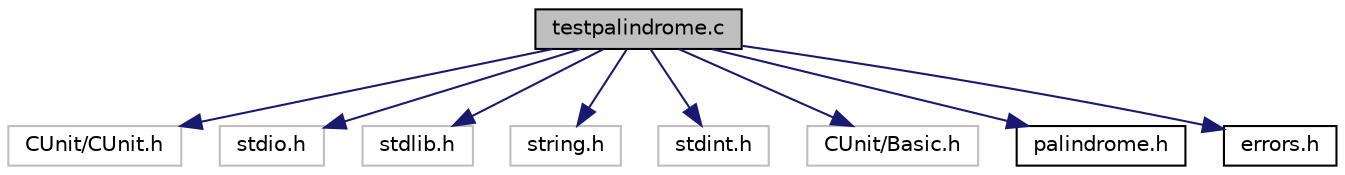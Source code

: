 digraph "testpalindrome.c"
{
 // LATEX_PDF_SIZE
  edge [fontname="Helvetica",fontsize="10",labelfontname="Helvetica",labelfontsize="10"];
  node [fontname="Helvetica",fontsize="10",shape=record];
  Node1 [label="testpalindrome.c",height=0.2,width=0.4,color="black", fillcolor="grey75", style="filled", fontcolor="black",tooltip="Файл с модульным тестированием palindrome.c."];
  Node1 -> Node2 [color="midnightblue",fontsize="10",style="solid",fontname="Helvetica"];
  Node2 [label="CUnit/CUnit.h",height=0.2,width=0.4,color="grey75", fillcolor="white", style="filled",tooltip=" "];
  Node1 -> Node3 [color="midnightblue",fontsize="10",style="solid",fontname="Helvetica"];
  Node3 [label="stdio.h",height=0.2,width=0.4,color="grey75", fillcolor="white", style="filled",tooltip=" "];
  Node1 -> Node4 [color="midnightblue",fontsize="10",style="solid",fontname="Helvetica"];
  Node4 [label="stdlib.h",height=0.2,width=0.4,color="grey75", fillcolor="white", style="filled",tooltip=" "];
  Node1 -> Node5 [color="midnightblue",fontsize="10",style="solid",fontname="Helvetica"];
  Node5 [label="string.h",height=0.2,width=0.4,color="grey75", fillcolor="white", style="filled",tooltip=" "];
  Node1 -> Node6 [color="midnightblue",fontsize="10",style="solid",fontname="Helvetica"];
  Node6 [label="stdint.h",height=0.2,width=0.4,color="grey75", fillcolor="white", style="filled",tooltip=" "];
  Node1 -> Node7 [color="midnightblue",fontsize="10",style="solid",fontname="Helvetica"];
  Node7 [label="CUnit/Basic.h",height=0.2,width=0.4,color="grey75", fillcolor="white", style="filled",tooltip=" "];
  Node1 -> Node8 [color="midnightblue",fontsize="10",style="solid",fontname="Helvetica"];
  Node8 [label="palindrome.h",height=0.2,width=0.4,color="black", fillcolor="white", style="filled",URL="$palindrome_8h.html",tooltip="Заголовочный файл с описанием функций для работы с палиндромами"];
  Node1 -> Node9 [color="midnightblue",fontsize="10",style="solid",fontname="Helvetica"];
  Node9 [label="errors.h",height=0.2,width=0.4,color="black", fillcolor="white", style="filled",URL="$errors_8h.html",tooltip="Заголовочный файл с описанием констант и кодов возврата"];
}

